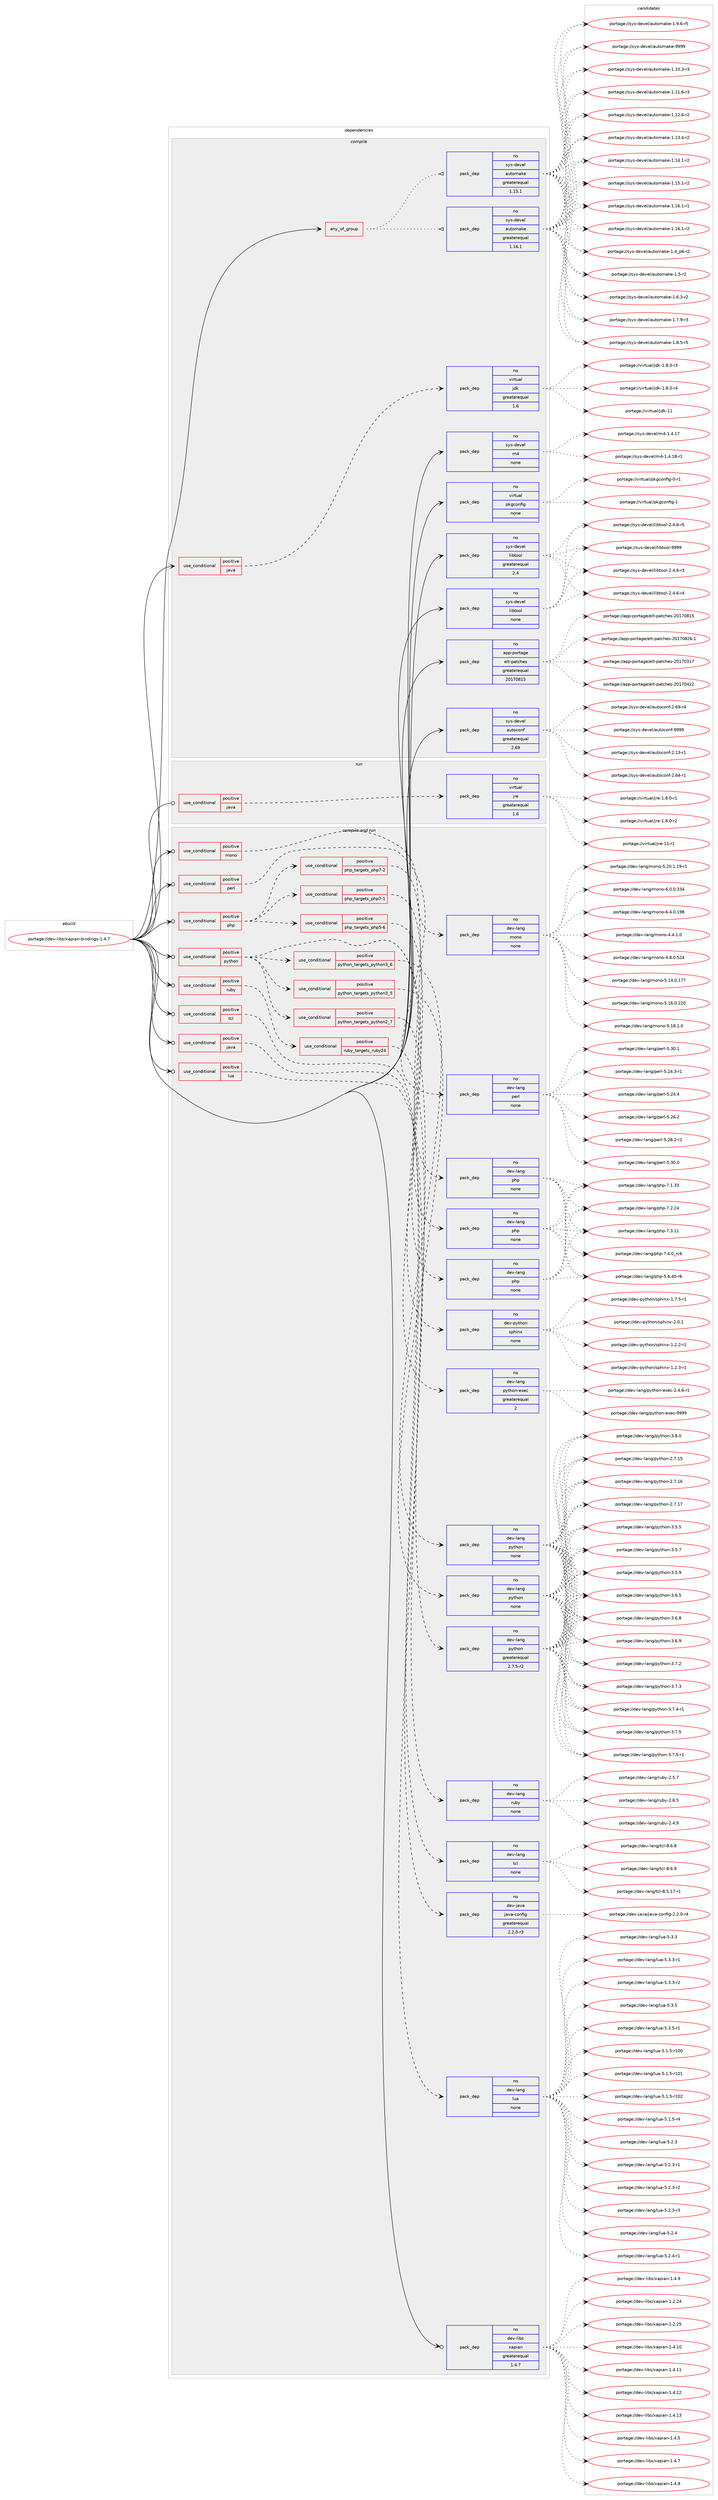 digraph prolog {

# *************
# Graph options
# *************

newrank=true;
concentrate=true;
compound=true;
graph [rankdir=LR,fontname=Helvetica,fontsize=10,ranksep=1.5];#, ranksep=2.5, nodesep=0.2];
edge  [arrowhead=vee];
node  [fontname=Helvetica,fontsize=10];

# **********
# The ebuild
# **********

subgraph cluster_leftcol {
color=gray;
rank=same;
label=<<i>ebuild</i>>;
id [label="portage://dev-libs/xapian-bindings-1.4.7", color=red, width=4, href="../dev-libs/xapian-bindings-1.4.7.svg"];
}

# ****************
# The dependencies
# ****************

subgraph cluster_midcol {
color=gray;
label=<<i>dependencies</i>>;
subgraph cluster_compile {
fillcolor="#eeeeee";
style=filled;
label=<<i>compile</i>>;
subgraph any3074 {
dependency104834 [label=<<TABLE BORDER="0" CELLBORDER="1" CELLSPACING="0" CELLPADDING="4"><TR><TD CELLPADDING="10">any_of_group</TD></TR></TABLE>>, shape=none, color=red];subgraph pack79613 {
dependency104835 [label=<<TABLE BORDER="0" CELLBORDER="1" CELLSPACING="0" CELLPADDING="4" WIDTH="220"><TR><TD ROWSPAN="6" CELLPADDING="30">pack_dep</TD></TR><TR><TD WIDTH="110">no</TD></TR><TR><TD>sys-devel</TD></TR><TR><TD>automake</TD></TR><TR><TD>greaterequal</TD></TR><TR><TD>1.16.1</TD></TR></TABLE>>, shape=none, color=blue];
}
dependency104834:e -> dependency104835:w [weight=20,style="dotted",arrowhead="oinv"];
subgraph pack79614 {
dependency104836 [label=<<TABLE BORDER="0" CELLBORDER="1" CELLSPACING="0" CELLPADDING="4" WIDTH="220"><TR><TD ROWSPAN="6" CELLPADDING="30">pack_dep</TD></TR><TR><TD WIDTH="110">no</TD></TR><TR><TD>sys-devel</TD></TR><TR><TD>automake</TD></TR><TR><TD>greaterequal</TD></TR><TR><TD>1.15.1</TD></TR></TABLE>>, shape=none, color=blue];
}
dependency104834:e -> dependency104836:w [weight=20,style="dotted",arrowhead="oinv"];
}
id:e -> dependency104834:w [weight=20,style="solid",arrowhead="vee"];
subgraph cond22085 {
dependency104837 [label=<<TABLE BORDER="0" CELLBORDER="1" CELLSPACING="0" CELLPADDING="4"><TR><TD ROWSPAN="3" CELLPADDING="10">use_conditional</TD></TR><TR><TD>positive</TD></TR><TR><TD>java</TD></TR></TABLE>>, shape=none, color=red];
subgraph pack79615 {
dependency104838 [label=<<TABLE BORDER="0" CELLBORDER="1" CELLSPACING="0" CELLPADDING="4" WIDTH="220"><TR><TD ROWSPAN="6" CELLPADDING="30">pack_dep</TD></TR><TR><TD WIDTH="110">no</TD></TR><TR><TD>virtual</TD></TR><TR><TD>jdk</TD></TR><TR><TD>greaterequal</TD></TR><TR><TD>1.6</TD></TR></TABLE>>, shape=none, color=blue];
}
dependency104837:e -> dependency104838:w [weight=20,style="dashed",arrowhead="vee"];
}
id:e -> dependency104837:w [weight=20,style="solid",arrowhead="vee"];
subgraph pack79616 {
dependency104839 [label=<<TABLE BORDER="0" CELLBORDER="1" CELLSPACING="0" CELLPADDING="4" WIDTH="220"><TR><TD ROWSPAN="6" CELLPADDING="30">pack_dep</TD></TR><TR><TD WIDTH="110">no</TD></TR><TR><TD>app-portage</TD></TR><TR><TD>elt-patches</TD></TR><TR><TD>greaterequal</TD></TR><TR><TD>20170815</TD></TR></TABLE>>, shape=none, color=blue];
}
id:e -> dependency104839:w [weight=20,style="solid",arrowhead="vee"];
subgraph pack79617 {
dependency104840 [label=<<TABLE BORDER="0" CELLBORDER="1" CELLSPACING="0" CELLPADDING="4" WIDTH="220"><TR><TD ROWSPAN="6" CELLPADDING="30">pack_dep</TD></TR><TR><TD WIDTH="110">no</TD></TR><TR><TD>sys-devel</TD></TR><TR><TD>autoconf</TD></TR><TR><TD>greaterequal</TD></TR><TR><TD>2.69</TD></TR></TABLE>>, shape=none, color=blue];
}
id:e -> dependency104840:w [weight=20,style="solid",arrowhead="vee"];
subgraph pack79618 {
dependency104841 [label=<<TABLE BORDER="0" CELLBORDER="1" CELLSPACING="0" CELLPADDING="4" WIDTH="220"><TR><TD ROWSPAN="6" CELLPADDING="30">pack_dep</TD></TR><TR><TD WIDTH="110">no</TD></TR><TR><TD>sys-devel</TD></TR><TR><TD>libtool</TD></TR><TR><TD>greaterequal</TD></TR><TR><TD>2.4</TD></TR></TABLE>>, shape=none, color=blue];
}
id:e -> dependency104841:w [weight=20,style="solid",arrowhead="vee"];
subgraph pack79619 {
dependency104842 [label=<<TABLE BORDER="0" CELLBORDER="1" CELLSPACING="0" CELLPADDING="4" WIDTH="220"><TR><TD ROWSPAN="6" CELLPADDING="30">pack_dep</TD></TR><TR><TD WIDTH="110">no</TD></TR><TR><TD>sys-devel</TD></TR><TR><TD>libtool</TD></TR><TR><TD>none</TD></TR><TR><TD></TD></TR></TABLE>>, shape=none, color=blue];
}
id:e -> dependency104842:w [weight=20,style="solid",arrowhead="vee"];
subgraph pack79620 {
dependency104843 [label=<<TABLE BORDER="0" CELLBORDER="1" CELLSPACING="0" CELLPADDING="4" WIDTH="220"><TR><TD ROWSPAN="6" CELLPADDING="30">pack_dep</TD></TR><TR><TD WIDTH="110">no</TD></TR><TR><TD>sys-devel</TD></TR><TR><TD>m4</TD></TR><TR><TD>none</TD></TR><TR><TD></TD></TR></TABLE>>, shape=none, color=blue];
}
id:e -> dependency104843:w [weight=20,style="solid",arrowhead="vee"];
subgraph pack79621 {
dependency104844 [label=<<TABLE BORDER="0" CELLBORDER="1" CELLSPACING="0" CELLPADDING="4" WIDTH="220"><TR><TD ROWSPAN="6" CELLPADDING="30">pack_dep</TD></TR><TR><TD WIDTH="110">no</TD></TR><TR><TD>virtual</TD></TR><TR><TD>pkgconfig</TD></TR><TR><TD>none</TD></TR><TR><TD></TD></TR></TABLE>>, shape=none, color=blue];
}
id:e -> dependency104844:w [weight=20,style="solid",arrowhead="vee"];
}
subgraph cluster_compileandrun {
fillcolor="#eeeeee";
style=filled;
label=<<i>compile and run</i>>;
subgraph cond22086 {
dependency104845 [label=<<TABLE BORDER="0" CELLBORDER="1" CELLSPACING="0" CELLPADDING="4"><TR><TD ROWSPAN="3" CELLPADDING="10">use_conditional</TD></TR><TR><TD>positive</TD></TR><TR><TD>java</TD></TR></TABLE>>, shape=none, color=red];
subgraph pack79622 {
dependency104846 [label=<<TABLE BORDER="0" CELLBORDER="1" CELLSPACING="0" CELLPADDING="4" WIDTH="220"><TR><TD ROWSPAN="6" CELLPADDING="30">pack_dep</TD></TR><TR><TD WIDTH="110">no</TD></TR><TR><TD>dev-java</TD></TR><TR><TD>java-config</TD></TR><TR><TD>greaterequal</TD></TR><TR><TD>2.2.0-r3</TD></TR></TABLE>>, shape=none, color=blue];
}
dependency104845:e -> dependency104846:w [weight=20,style="dashed",arrowhead="vee"];
}
id:e -> dependency104845:w [weight=20,style="solid",arrowhead="odotvee"];
subgraph cond22087 {
dependency104847 [label=<<TABLE BORDER="0" CELLBORDER="1" CELLSPACING="0" CELLPADDING="4"><TR><TD ROWSPAN="3" CELLPADDING="10">use_conditional</TD></TR><TR><TD>positive</TD></TR><TR><TD>lua</TD></TR></TABLE>>, shape=none, color=red];
subgraph pack79623 {
dependency104848 [label=<<TABLE BORDER="0" CELLBORDER="1" CELLSPACING="0" CELLPADDING="4" WIDTH="220"><TR><TD ROWSPAN="6" CELLPADDING="30">pack_dep</TD></TR><TR><TD WIDTH="110">no</TD></TR><TR><TD>dev-lang</TD></TR><TR><TD>lua</TD></TR><TR><TD>none</TD></TR><TR><TD></TD></TR></TABLE>>, shape=none, color=blue];
}
dependency104847:e -> dependency104848:w [weight=20,style="dashed",arrowhead="vee"];
}
id:e -> dependency104847:w [weight=20,style="solid",arrowhead="odotvee"];
subgraph cond22088 {
dependency104849 [label=<<TABLE BORDER="0" CELLBORDER="1" CELLSPACING="0" CELLPADDING="4"><TR><TD ROWSPAN="3" CELLPADDING="10">use_conditional</TD></TR><TR><TD>positive</TD></TR><TR><TD>mono</TD></TR></TABLE>>, shape=none, color=red];
subgraph pack79624 {
dependency104850 [label=<<TABLE BORDER="0" CELLBORDER="1" CELLSPACING="0" CELLPADDING="4" WIDTH="220"><TR><TD ROWSPAN="6" CELLPADDING="30">pack_dep</TD></TR><TR><TD WIDTH="110">no</TD></TR><TR><TD>dev-lang</TD></TR><TR><TD>mono</TD></TR><TR><TD>none</TD></TR><TR><TD></TD></TR></TABLE>>, shape=none, color=blue];
}
dependency104849:e -> dependency104850:w [weight=20,style="dashed",arrowhead="vee"];
}
id:e -> dependency104849:w [weight=20,style="solid",arrowhead="odotvee"];
subgraph cond22089 {
dependency104851 [label=<<TABLE BORDER="0" CELLBORDER="1" CELLSPACING="0" CELLPADDING="4"><TR><TD ROWSPAN="3" CELLPADDING="10">use_conditional</TD></TR><TR><TD>positive</TD></TR><TR><TD>perl</TD></TR></TABLE>>, shape=none, color=red];
subgraph pack79625 {
dependency104852 [label=<<TABLE BORDER="0" CELLBORDER="1" CELLSPACING="0" CELLPADDING="4" WIDTH="220"><TR><TD ROWSPAN="6" CELLPADDING="30">pack_dep</TD></TR><TR><TD WIDTH="110">no</TD></TR><TR><TD>dev-lang</TD></TR><TR><TD>perl</TD></TR><TR><TD>none</TD></TR><TR><TD></TD></TR></TABLE>>, shape=none, color=blue];
}
dependency104851:e -> dependency104852:w [weight=20,style="dashed",arrowhead="vee"];
}
id:e -> dependency104851:w [weight=20,style="solid",arrowhead="odotvee"];
subgraph cond22090 {
dependency104853 [label=<<TABLE BORDER="0" CELLBORDER="1" CELLSPACING="0" CELLPADDING="4"><TR><TD ROWSPAN="3" CELLPADDING="10">use_conditional</TD></TR><TR><TD>positive</TD></TR><TR><TD>php</TD></TR></TABLE>>, shape=none, color=red];
subgraph cond22091 {
dependency104854 [label=<<TABLE BORDER="0" CELLBORDER="1" CELLSPACING="0" CELLPADDING="4"><TR><TD ROWSPAN="3" CELLPADDING="10">use_conditional</TD></TR><TR><TD>positive</TD></TR><TR><TD>php_targets_php5-6</TD></TR></TABLE>>, shape=none, color=red];
subgraph pack79626 {
dependency104855 [label=<<TABLE BORDER="0" CELLBORDER="1" CELLSPACING="0" CELLPADDING="4" WIDTH="220"><TR><TD ROWSPAN="6" CELLPADDING="30">pack_dep</TD></TR><TR><TD WIDTH="110">no</TD></TR><TR><TD>dev-lang</TD></TR><TR><TD>php</TD></TR><TR><TD>none</TD></TR><TR><TD></TD></TR></TABLE>>, shape=none, color=blue];
}
dependency104854:e -> dependency104855:w [weight=20,style="dashed",arrowhead="vee"];
}
dependency104853:e -> dependency104854:w [weight=20,style="dashed",arrowhead="vee"];
subgraph cond22092 {
dependency104856 [label=<<TABLE BORDER="0" CELLBORDER="1" CELLSPACING="0" CELLPADDING="4"><TR><TD ROWSPAN="3" CELLPADDING="10">use_conditional</TD></TR><TR><TD>positive</TD></TR><TR><TD>php_targets_php7-1</TD></TR></TABLE>>, shape=none, color=red];
subgraph pack79627 {
dependency104857 [label=<<TABLE BORDER="0" CELLBORDER="1" CELLSPACING="0" CELLPADDING="4" WIDTH="220"><TR><TD ROWSPAN="6" CELLPADDING="30">pack_dep</TD></TR><TR><TD WIDTH="110">no</TD></TR><TR><TD>dev-lang</TD></TR><TR><TD>php</TD></TR><TR><TD>none</TD></TR><TR><TD></TD></TR></TABLE>>, shape=none, color=blue];
}
dependency104856:e -> dependency104857:w [weight=20,style="dashed",arrowhead="vee"];
}
dependency104853:e -> dependency104856:w [weight=20,style="dashed",arrowhead="vee"];
subgraph cond22093 {
dependency104858 [label=<<TABLE BORDER="0" CELLBORDER="1" CELLSPACING="0" CELLPADDING="4"><TR><TD ROWSPAN="3" CELLPADDING="10">use_conditional</TD></TR><TR><TD>positive</TD></TR><TR><TD>php_targets_php7-2</TD></TR></TABLE>>, shape=none, color=red];
subgraph pack79628 {
dependency104859 [label=<<TABLE BORDER="0" CELLBORDER="1" CELLSPACING="0" CELLPADDING="4" WIDTH="220"><TR><TD ROWSPAN="6" CELLPADDING="30">pack_dep</TD></TR><TR><TD WIDTH="110">no</TD></TR><TR><TD>dev-lang</TD></TR><TR><TD>php</TD></TR><TR><TD>none</TD></TR><TR><TD></TD></TR></TABLE>>, shape=none, color=blue];
}
dependency104858:e -> dependency104859:w [weight=20,style="dashed",arrowhead="vee"];
}
dependency104853:e -> dependency104858:w [weight=20,style="dashed",arrowhead="vee"];
}
id:e -> dependency104853:w [weight=20,style="solid",arrowhead="odotvee"];
subgraph cond22094 {
dependency104860 [label=<<TABLE BORDER="0" CELLBORDER="1" CELLSPACING="0" CELLPADDING="4"><TR><TD ROWSPAN="3" CELLPADDING="10">use_conditional</TD></TR><TR><TD>positive</TD></TR><TR><TD>python</TD></TR></TABLE>>, shape=none, color=red];
subgraph pack79629 {
dependency104861 [label=<<TABLE BORDER="0" CELLBORDER="1" CELLSPACING="0" CELLPADDING="4" WIDTH="220"><TR><TD ROWSPAN="6" CELLPADDING="30">pack_dep</TD></TR><TR><TD WIDTH="110">no</TD></TR><TR><TD>dev-python</TD></TR><TR><TD>sphinx</TD></TR><TR><TD>none</TD></TR><TR><TD></TD></TR></TABLE>>, shape=none, color=blue];
}
dependency104860:e -> dependency104861:w [weight=20,style="dashed",arrowhead="vee"];
subgraph cond22095 {
dependency104862 [label=<<TABLE BORDER="0" CELLBORDER="1" CELLSPACING="0" CELLPADDING="4"><TR><TD ROWSPAN="3" CELLPADDING="10">use_conditional</TD></TR><TR><TD>positive</TD></TR><TR><TD>python_targets_python2_7</TD></TR></TABLE>>, shape=none, color=red];
subgraph pack79630 {
dependency104863 [label=<<TABLE BORDER="0" CELLBORDER="1" CELLSPACING="0" CELLPADDING="4" WIDTH="220"><TR><TD ROWSPAN="6" CELLPADDING="30">pack_dep</TD></TR><TR><TD WIDTH="110">no</TD></TR><TR><TD>dev-lang</TD></TR><TR><TD>python</TD></TR><TR><TD>greaterequal</TD></TR><TR><TD>2.7.5-r2</TD></TR></TABLE>>, shape=none, color=blue];
}
dependency104862:e -> dependency104863:w [weight=20,style="dashed",arrowhead="vee"];
}
dependency104860:e -> dependency104862:w [weight=20,style="dashed",arrowhead="vee"];
subgraph cond22096 {
dependency104864 [label=<<TABLE BORDER="0" CELLBORDER="1" CELLSPACING="0" CELLPADDING="4"><TR><TD ROWSPAN="3" CELLPADDING="10">use_conditional</TD></TR><TR><TD>positive</TD></TR><TR><TD>python_targets_python3_5</TD></TR></TABLE>>, shape=none, color=red];
subgraph pack79631 {
dependency104865 [label=<<TABLE BORDER="0" CELLBORDER="1" CELLSPACING="0" CELLPADDING="4" WIDTH="220"><TR><TD ROWSPAN="6" CELLPADDING="30">pack_dep</TD></TR><TR><TD WIDTH="110">no</TD></TR><TR><TD>dev-lang</TD></TR><TR><TD>python</TD></TR><TR><TD>none</TD></TR><TR><TD></TD></TR></TABLE>>, shape=none, color=blue];
}
dependency104864:e -> dependency104865:w [weight=20,style="dashed",arrowhead="vee"];
}
dependency104860:e -> dependency104864:w [weight=20,style="dashed",arrowhead="vee"];
subgraph cond22097 {
dependency104866 [label=<<TABLE BORDER="0" CELLBORDER="1" CELLSPACING="0" CELLPADDING="4"><TR><TD ROWSPAN="3" CELLPADDING="10">use_conditional</TD></TR><TR><TD>positive</TD></TR><TR><TD>python_targets_python3_6</TD></TR></TABLE>>, shape=none, color=red];
subgraph pack79632 {
dependency104867 [label=<<TABLE BORDER="0" CELLBORDER="1" CELLSPACING="0" CELLPADDING="4" WIDTH="220"><TR><TD ROWSPAN="6" CELLPADDING="30">pack_dep</TD></TR><TR><TD WIDTH="110">no</TD></TR><TR><TD>dev-lang</TD></TR><TR><TD>python</TD></TR><TR><TD>none</TD></TR><TR><TD></TD></TR></TABLE>>, shape=none, color=blue];
}
dependency104866:e -> dependency104867:w [weight=20,style="dashed",arrowhead="vee"];
}
dependency104860:e -> dependency104866:w [weight=20,style="dashed",arrowhead="vee"];
subgraph pack79633 {
dependency104868 [label=<<TABLE BORDER="0" CELLBORDER="1" CELLSPACING="0" CELLPADDING="4" WIDTH="220"><TR><TD ROWSPAN="6" CELLPADDING="30">pack_dep</TD></TR><TR><TD WIDTH="110">no</TD></TR><TR><TD>dev-lang</TD></TR><TR><TD>python-exec</TD></TR><TR><TD>greaterequal</TD></TR><TR><TD>2</TD></TR></TABLE>>, shape=none, color=blue];
}
dependency104860:e -> dependency104868:w [weight=20,style="dashed",arrowhead="vee"];
}
id:e -> dependency104860:w [weight=20,style="solid",arrowhead="odotvee"];
subgraph cond22098 {
dependency104869 [label=<<TABLE BORDER="0" CELLBORDER="1" CELLSPACING="0" CELLPADDING="4"><TR><TD ROWSPAN="3" CELLPADDING="10">use_conditional</TD></TR><TR><TD>positive</TD></TR><TR><TD>ruby</TD></TR></TABLE>>, shape=none, color=red];
subgraph cond22099 {
dependency104870 [label=<<TABLE BORDER="0" CELLBORDER="1" CELLSPACING="0" CELLPADDING="4"><TR><TD ROWSPAN="3" CELLPADDING="10">use_conditional</TD></TR><TR><TD>positive</TD></TR><TR><TD>ruby_targets_ruby24</TD></TR></TABLE>>, shape=none, color=red];
subgraph pack79634 {
dependency104871 [label=<<TABLE BORDER="0" CELLBORDER="1" CELLSPACING="0" CELLPADDING="4" WIDTH="220"><TR><TD ROWSPAN="6" CELLPADDING="30">pack_dep</TD></TR><TR><TD WIDTH="110">no</TD></TR><TR><TD>dev-lang</TD></TR><TR><TD>ruby</TD></TR><TR><TD>none</TD></TR><TR><TD></TD></TR></TABLE>>, shape=none, color=blue];
}
dependency104870:e -> dependency104871:w [weight=20,style="dashed",arrowhead="vee"];
}
dependency104869:e -> dependency104870:w [weight=20,style="dashed",arrowhead="vee"];
}
id:e -> dependency104869:w [weight=20,style="solid",arrowhead="odotvee"];
subgraph cond22100 {
dependency104872 [label=<<TABLE BORDER="0" CELLBORDER="1" CELLSPACING="0" CELLPADDING="4"><TR><TD ROWSPAN="3" CELLPADDING="10">use_conditional</TD></TR><TR><TD>positive</TD></TR><TR><TD>tcl</TD></TR></TABLE>>, shape=none, color=red];
subgraph pack79635 {
dependency104873 [label=<<TABLE BORDER="0" CELLBORDER="1" CELLSPACING="0" CELLPADDING="4" WIDTH="220"><TR><TD ROWSPAN="6" CELLPADDING="30">pack_dep</TD></TR><TR><TD WIDTH="110">no</TD></TR><TR><TD>dev-lang</TD></TR><TR><TD>tcl</TD></TR><TR><TD>none</TD></TR><TR><TD></TD></TR></TABLE>>, shape=none, color=blue];
}
dependency104872:e -> dependency104873:w [weight=20,style="dashed",arrowhead="vee"];
}
id:e -> dependency104872:w [weight=20,style="solid",arrowhead="odotvee"];
subgraph pack79636 {
dependency104874 [label=<<TABLE BORDER="0" CELLBORDER="1" CELLSPACING="0" CELLPADDING="4" WIDTH="220"><TR><TD ROWSPAN="6" CELLPADDING="30">pack_dep</TD></TR><TR><TD WIDTH="110">no</TD></TR><TR><TD>dev-libs</TD></TR><TR><TD>xapian</TD></TR><TR><TD>greaterequal</TD></TR><TR><TD>1.4.7</TD></TR></TABLE>>, shape=none, color=blue];
}
id:e -> dependency104874:w [weight=20,style="solid",arrowhead="odotvee"];
}
subgraph cluster_run {
fillcolor="#eeeeee";
style=filled;
label=<<i>run</i>>;
subgraph cond22101 {
dependency104875 [label=<<TABLE BORDER="0" CELLBORDER="1" CELLSPACING="0" CELLPADDING="4"><TR><TD ROWSPAN="3" CELLPADDING="10">use_conditional</TD></TR><TR><TD>positive</TD></TR><TR><TD>java</TD></TR></TABLE>>, shape=none, color=red];
subgraph pack79637 {
dependency104876 [label=<<TABLE BORDER="0" CELLBORDER="1" CELLSPACING="0" CELLPADDING="4" WIDTH="220"><TR><TD ROWSPAN="6" CELLPADDING="30">pack_dep</TD></TR><TR><TD WIDTH="110">no</TD></TR><TR><TD>virtual</TD></TR><TR><TD>jre</TD></TR><TR><TD>greaterequal</TD></TR><TR><TD>1.6</TD></TR></TABLE>>, shape=none, color=blue];
}
dependency104875:e -> dependency104876:w [weight=20,style="dashed",arrowhead="vee"];
}
id:e -> dependency104875:w [weight=20,style="solid",arrowhead="odot"];
}
}

# **************
# The candidates
# **************

subgraph cluster_choices {
rank=same;
color=gray;
label=<<i>candidates</i>>;

subgraph choice79613 {
color=black;
nodesep=1;
choiceportage11512111545100101118101108479711711611110997107101454946494846514511451 [label="portage://sys-devel/automake-1.10.3-r3", color=red, width=4,href="../sys-devel/automake-1.10.3-r3.svg"];
choiceportage11512111545100101118101108479711711611110997107101454946494946544511451 [label="portage://sys-devel/automake-1.11.6-r3", color=red, width=4,href="../sys-devel/automake-1.11.6-r3.svg"];
choiceportage11512111545100101118101108479711711611110997107101454946495046544511450 [label="portage://sys-devel/automake-1.12.6-r2", color=red, width=4,href="../sys-devel/automake-1.12.6-r2.svg"];
choiceportage11512111545100101118101108479711711611110997107101454946495146524511450 [label="portage://sys-devel/automake-1.13.4-r2", color=red, width=4,href="../sys-devel/automake-1.13.4-r2.svg"];
choiceportage11512111545100101118101108479711711611110997107101454946495246494511450 [label="portage://sys-devel/automake-1.14.1-r2", color=red, width=4,href="../sys-devel/automake-1.14.1-r2.svg"];
choiceportage11512111545100101118101108479711711611110997107101454946495346494511450 [label="portage://sys-devel/automake-1.15.1-r2", color=red, width=4,href="../sys-devel/automake-1.15.1-r2.svg"];
choiceportage11512111545100101118101108479711711611110997107101454946495446494511449 [label="portage://sys-devel/automake-1.16.1-r1", color=red, width=4,href="../sys-devel/automake-1.16.1-r1.svg"];
choiceportage11512111545100101118101108479711711611110997107101454946495446494511450 [label="portage://sys-devel/automake-1.16.1-r2", color=red, width=4,href="../sys-devel/automake-1.16.1-r2.svg"];
choiceportage115121115451001011181011084797117116111109971071014549465295112544511450 [label="portage://sys-devel/automake-1.4_p6-r2", color=red, width=4,href="../sys-devel/automake-1.4_p6-r2.svg"];
choiceportage11512111545100101118101108479711711611110997107101454946534511450 [label="portage://sys-devel/automake-1.5-r2", color=red, width=4,href="../sys-devel/automake-1.5-r2.svg"];
choiceportage115121115451001011181011084797117116111109971071014549465446514511450 [label="portage://sys-devel/automake-1.6.3-r2", color=red, width=4,href="../sys-devel/automake-1.6.3-r2.svg"];
choiceportage115121115451001011181011084797117116111109971071014549465546574511451 [label="portage://sys-devel/automake-1.7.9-r3", color=red, width=4,href="../sys-devel/automake-1.7.9-r3.svg"];
choiceportage115121115451001011181011084797117116111109971071014549465646534511453 [label="portage://sys-devel/automake-1.8.5-r5", color=red, width=4,href="../sys-devel/automake-1.8.5-r5.svg"];
choiceportage115121115451001011181011084797117116111109971071014549465746544511453 [label="portage://sys-devel/automake-1.9.6-r5", color=red, width=4,href="../sys-devel/automake-1.9.6-r5.svg"];
choiceportage115121115451001011181011084797117116111109971071014557575757 [label="portage://sys-devel/automake-9999", color=red, width=4,href="../sys-devel/automake-9999.svg"];
dependency104835:e -> choiceportage11512111545100101118101108479711711611110997107101454946494846514511451:w [style=dotted,weight="100"];
dependency104835:e -> choiceportage11512111545100101118101108479711711611110997107101454946494946544511451:w [style=dotted,weight="100"];
dependency104835:e -> choiceportage11512111545100101118101108479711711611110997107101454946495046544511450:w [style=dotted,weight="100"];
dependency104835:e -> choiceportage11512111545100101118101108479711711611110997107101454946495146524511450:w [style=dotted,weight="100"];
dependency104835:e -> choiceportage11512111545100101118101108479711711611110997107101454946495246494511450:w [style=dotted,weight="100"];
dependency104835:e -> choiceportage11512111545100101118101108479711711611110997107101454946495346494511450:w [style=dotted,weight="100"];
dependency104835:e -> choiceportage11512111545100101118101108479711711611110997107101454946495446494511449:w [style=dotted,weight="100"];
dependency104835:e -> choiceportage11512111545100101118101108479711711611110997107101454946495446494511450:w [style=dotted,weight="100"];
dependency104835:e -> choiceportage115121115451001011181011084797117116111109971071014549465295112544511450:w [style=dotted,weight="100"];
dependency104835:e -> choiceportage11512111545100101118101108479711711611110997107101454946534511450:w [style=dotted,weight="100"];
dependency104835:e -> choiceportage115121115451001011181011084797117116111109971071014549465446514511450:w [style=dotted,weight="100"];
dependency104835:e -> choiceportage115121115451001011181011084797117116111109971071014549465546574511451:w [style=dotted,weight="100"];
dependency104835:e -> choiceportage115121115451001011181011084797117116111109971071014549465646534511453:w [style=dotted,weight="100"];
dependency104835:e -> choiceportage115121115451001011181011084797117116111109971071014549465746544511453:w [style=dotted,weight="100"];
dependency104835:e -> choiceportage115121115451001011181011084797117116111109971071014557575757:w [style=dotted,weight="100"];
}
subgraph choice79614 {
color=black;
nodesep=1;
choiceportage11512111545100101118101108479711711611110997107101454946494846514511451 [label="portage://sys-devel/automake-1.10.3-r3", color=red, width=4,href="../sys-devel/automake-1.10.3-r3.svg"];
choiceportage11512111545100101118101108479711711611110997107101454946494946544511451 [label="portage://sys-devel/automake-1.11.6-r3", color=red, width=4,href="../sys-devel/automake-1.11.6-r3.svg"];
choiceportage11512111545100101118101108479711711611110997107101454946495046544511450 [label="portage://sys-devel/automake-1.12.6-r2", color=red, width=4,href="../sys-devel/automake-1.12.6-r2.svg"];
choiceportage11512111545100101118101108479711711611110997107101454946495146524511450 [label="portage://sys-devel/automake-1.13.4-r2", color=red, width=4,href="../sys-devel/automake-1.13.4-r2.svg"];
choiceportage11512111545100101118101108479711711611110997107101454946495246494511450 [label="portage://sys-devel/automake-1.14.1-r2", color=red, width=4,href="../sys-devel/automake-1.14.1-r2.svg"];
choiceportage11512111545100101118101108479711711611110997107101454946495346494511450 [label="portage://sys-devel/automake-1.15.1-r2", color=red, width=4,href="../sys-devel/automake-1.15.1-r2.svg"];
choiceportage11512111545100101118101108479711711611110997107101454946495446494511449 [label="portage://sys-devel/automake-1.16.1-r1", color=red, width=4,href="../sys-devel/automake-1.16.1-r1.svg"];
choiceportage11512111545100101118101108479711711611110997107101454946495446494511450 [label="portage://sys-devel/automake-1.16.1-r2", color=red, width=4,href="../sys-devel/automake-1.16.1-r2.svg"];
choiceportage115121115451001011181011084797117116111109971071014549465295112544511450 [label="portage://sys-devel/automake-1.4_p6-r2", color=red, width=4,href="../sys-devel/automake-1.4_p6-r2.svg"];
choiceportage11512111545100101118101108479711711611110997107101454946534511450 [label="portage://sys-devel/automake-1.5-r2", color=red, width=4,href="../sys-devel/automake-1.5-r2.svg"];
choiceportage115121115451001011181011084797117116111109971071014549465446514511450 [label="portage://sys-devel/automake-1.6.3-r2", color=red, width=4,href="../sys-devel/automake-1.6.3-r2.svg"];
choiceportage115121115451001011181011084797117116111109971071014549465546574511451 [label="portage://sys-devel/automake-1.7.9-r3", color=red, width=4,href="../sys-devel/automake-1.7.9-r3.svg"];
choiceportage115121115451001011181011084797117116111109971071014549465646534511453 [label="portage://sys-devel/automake-1.8.5-r5", color=red, width=4,href="../sys-devel/automake-1.8.5-r5.svg"];
choiceportage115121115451001011181011084797117116111109971071014549465746544511453 [label="portage://sys-devel/automake-1.9.6-r5", color=red, width=4,href="../sys-devel/automake-1.9.6-r5.svg"];
choiceportage115121115451001011181011084797117116111109971071014557575757 [label="portage://sys-devel/automake-9999", color=red, width=4,href="../sys-devel/automake-9999.svg"];
dependency104836:e -> choiceportage11512111545100101118101108479711711611110997107101454946494846514511451:w [style=dotted,weight="100"];
dependency104836:e -> choiceportage11512111545100101118101108479711711611110997107101454946494946544511451:w [style=dotted,weight="100"];
dependency104836:e -> choiceportage11512111545100101118101108479711711611110997107101454946495046544511450:w [style=dotted,weight="100"];
dependency104836:e -> choiceportage11512111545100101118101108479711711611110997107101454946495146524511450:w [style=dotted,weight="100"];
dependency104836:e -> choiceportage11512111545100101118101108479711711611110997107101454946495246494511450:w [style=dotted,weight="100"];
dependency104836:e -> choiceportage11512111545100101118101108479711711611110997107101454946495346494511450:w [style=dotted,weight="100"];
dependency104836:e -> choiceportage11512111545100101118101108479711711611110997107101454946495446494511449:w [style=dotted,weight="100"];
dependency104836:e -> choiceportage11512111545100101118101108479711711611110997107101454946495446494511450:w [style=dotted,weight="100"];
dependency104836:e -> choiceportage115121115451001011181011084797117116111109971071014549465295112544511450:w [style=dotted,weight="100"];
dependency104836:e -> choiceportage11512111545100101118101108479711711611110997107101454946534511450:w [style=dotted,weight="100"];
dependency104836:e -> choiceportage115121115451001011181011084797117116111109971071014549465446514511450:w [style=dotted,weight="100"];
dependency104836:e -> choiceportage115121115451001011181011084797117116111109971071014549465546574511451:w [style=dotted,weight="100"];
dependency104836:e -> choiceportage115121115451001011181011084797117116111109971071014549465646534511453:w [style=dotted,weight="100"];
dependency104836:e -> choiceportage115121115451001011181011084797117116111109971071014549465746544511453:w [style=dotted,weight="100"];
dependency104836:e -> choiceportage115121115451001011181011084797117116111109971071014557575757:w [style=dotted,weight="100"];
}
subgraph choice79615 {
color=black;
nodesep=1;
choiceportage11810511411611797108471061001074549465646484511451 [label="portage://virtual/jdk-1.8.0-r3", color=red, width=4,href="../virtual/jdk-1.8.0-r3.svg"];
choiceportage11810511411611797108471061001074549465646484511452 [label="portage://virtual/jdk-1.8.0-r4", color=red, width=4,href="../virtual/jdk-1.8.0-r4.svg"];
choiceportage1181051141161179710847106100107454949 [label="portage://virtual/jdk-11", color=red, width=4,href="../virtual/jdk-11.svg"];
dependency104838:e -> choiceportage11810511411611797108471061001074549465646484511451:w [style=dotted,weight="100"];
dependency104838:e -> choiceportage11810511411611797108471061001074549465646484511452:w [style=dotted,weight="100"];
dependency104838:e -> choiceportage1181051141161179710847106100107454949:w [style=dotted,weight="100"];
}
subgraph choice79616 {
color=black;
nodesep=1;
choiceportage97112112451121111141169710310147101108116451129711699104101115455048495548514955 [label="portage://app-portage/elt-patches-20170317", color=red, width=4,href="../app-portage/elt-patches-20170317.svg"];
choiceportage97112112451121111141169710310147101108116451129711699104101115455048495548525050 [label="portage://app-portage/elt-patches-20170422", color=red, width=4,href="../app-portage/elt-patches-20170422.svg"];
choiceportage97112112451121111141169710310147101108116451129711699104101115455048495548564953 [label="portage://app-portage/elt-patches-20170815", color=red, width=4,href="../app-portage/elt-patches-20170815.svg"];
choiceportage971121124511211111411697103101471011081164511297116991041011154550484955485650544649 [label="portage://app-portage/elt-patches-20170826.1", color=red, width=4,href="../app-portage/elt-patches-20170826.1.svg"];
dependency104839:e -> choiceportage97112112451121111141169710310147101108116451129711699104101115455048495548514955:w [style=dotted,weight="100"];
dependency104839:e -> choiceportage97112112451121111141169710310147101108116451129711699104101115455048495548525050:w [style=dotted,weight="100"];
dependency104839:e -> choiceportage97112112451121111141169710310147101108116451129711699104101115455048495548564953:w [style=dotted,weight="100"];
dependency104839:e -> choiceportage971121124511211111411697103101471011081164511297116991041011154550484955485650544649:w [style=dotted,weight="100"];
}
subgraph choice79617 {
color=black;
nodesep=1;
choiceportage1151211154510010111810110847971171161119911111010245504649514511449 [label="portage://sys-devel/autoconf-2.13-r1", color=red, width=4,href="../sys-devel/autoconf-2.13-r1.svg"];
choiceportage1151211154510010111810110847971171161119911111010245504654524511449 [label="portage://sys-devel/autoconf-2.64-r1", color=red, width=4,href="../sys-devel/autoconf-2.64-r1.svg"];
choiceportage1151211154510010111810110847971171161119911111010245504654574511452 [label="portage://sys-devel/autoconf-2.69-r4", color=red, width=4,href="../sys-devel/autoconf-2.69-r4.svg"];
choiceportage115121115451001011181011084797117116111991111101024557575757 [label="portage://sys-devel/autoconf-9999", color=red, width=4,href="../sys-devel/autoconf-9999.svg"];
dependency104840:e -> choiceportage1151211154510010111810110847971171161119911111010245504649514511449:w [style=dotted,weight="100"];
dependency104840:e -> choiceportage1151211154510010111810110847971171161119911111010245504654524511449:w [style=dotted,weight="100"];
dependency104840:e -> choiceportage1151211154510010111810110847971171161119911111010245504654574511452:w [style=dotted,weight="100"];
dependency104840:e -> choiceportage115121115451001011181011084797117116111991111101024557575757:w [style=dotted,weight="100"];
}
subgraph choice79618 {
color=black;
nodesep=1;
choiceportage1151211154510010111810110847108105981161111111084550465246544511451 [label="portage://sys-devel/libtool-2.4.6-r3", color=red, width=4,href="../sys-devel/libtool-2.4.6-r3.svg"];
choiceportage1151211154510010111810110847108105981161111111084550465246544511452 [label="portage://sys-devel/libtool-2.4.6-r4", color=red, width=4,href="../sys-devel/libtool-2.4.6-r4.svg"];
choiceportage1151211154510010111810110847108105981161111111084550465246544511453 [label="portage://sys-devel/libtool-2.4.6-r5", color=red, width=4,href="../sys-devel/libtool-2.4.6-r5.svg"];
choiceportage1151211154510010111810110847108105981161111111084557575757 [label="portage://sys-devel/libtool-9999", color=red, width=4,href="../sys-devel/libtool-9999.svg"];
dependency104841:e -> choiceportage1151211154510010111810110847108105981161111111084550465246544511451:w [style=dotted,weight="100"];
dependency104841:e -> choiceportage1151211154510010111810110847108105981161111111084550465246544511452:w [style=dotted,weight="100"];
dependency104841:e -> choiceportage1151211154510010111810110847108105981161111111084550465246544511453:w [style=dotted,weight="100"];
dependency104841:e -> choiceportage1151211154510010111810110847108105981161111111084557575757:w [style=dotted,weight="100"];
}
subgraph choice79619 {
color=black;
nodesep=1;
choiceportage1151211154510010111810110847108105981161111111084550465246544511451 [label="portage://sys-devel/libtool-2.4.6-r3", color=red, width=4,href="../sys-devel/libtool-2.4.6-r3.svg"];
choiceportage1151211154510010111810110847108105981161111111084550465246544511452 [label="portage://sys-devel/libtool-2.4.6-r4", color=red, width=4,href="../sys-devel/libtool-2.4.6-r4.svg"];
choiceportage1151211154510010111810110847108105981161111111084550465246544511453 [label="portage://sys-devel/libtool-2.4.6-r5", color=red, width=4,href="../sys-devel/libtool-2.4.6-r5.svg"];
choiceportage1151211154510010111810110847108105981161111111084557575757 [label="portage://sys-devel/libtool-9999", color=red, width=4,href="../sys-devel/libtool-9999.svg"];
dependency104842:e -> choiceportage1151211154510010111810110847108105981161111111084550465246544511451:w [style=dotted,weight="100"];
dependency104842:e -> choiceportage1151211154510010111810110847108105981161111111084550465246544511452:w [style=dotted,weight="100"];
dependency104842:e -> choiceportage1151211154510010111810110847108105981161111111084550465246544511453:w [style=dotted,weight="100"];
dependency104842:e -> choiceportage1151211154510010111810110847108105981161111111084557575757:w [style=dotted,weight="100"];
}
subgraph choice79620 {
color=black;
nodesep=1;
choiceportage11512111545100101118101108471095245494652464955 [label="portage://sys-devel/m4-1.4.17", color=red, width=4,href="../sys-devel/m4-1.4.17.svg"];
choiceportage115121115451001011181011084710952454946524649564511449 [label="portage://sys-devel/m4-1.4.18-r1", color=red, width=4,href="../sys-devel/m4-1.4.18-r1.svg"];
dependency104843:e -> choiceportage11512111545100101118101108471095245494652464955:w [style=dotted,weight="100"];
dependency104843:e -> choiceportage115121115451001011181011084710952454946524649564511449:w [style=dotted,weight="100"];
}
subgraph choice79621 {
color=black;
nodesep=1;
choiceportage11810511411611797108471121071039911111010210510345484511449 [label="portage://virtual/pkgconfig-0-r1", color=red, width=4,href="../virtual/pkgconfig-0-r1.svg"];
choiceportage1181051141161179710847112107103991111101021051034549 [label="portage://virtual/pkgconfig-1", color=red, width=4,href="../virtual/pkgconfig-1.svg"];
dependency104844:e -> choiceportage11810511411611797108471121071039911111010210510345484511449:w [style=dotted,weight="100"];
dependency104844:e -> choiceportage1181051141161179710847112107103991111101021051034549:w [style=dotted,weight="100"];
}
subgraph choice79622 {
color=black;
nodesep=1;
choiceportage10010111845106971189747106971189745991111101021051034550465046484511452 [label="portage://dev-java/java-config-2.2.0-r4", color=red, width=4,href="../dev-java/java-config-2.2.0-r4.svg"];
dependency104846:e -> choiceportage10010111845106971189747106971189745991111101021051034550465046484511452:w [style=dotted,weight="100"];
}
subgraph choice79623 {
color=black;
nodesep=1;
choiceportage1001011184510897110103471081179745534649465345114494848 [label="portage://dev-lang/lua-5.1.5-r100", color=red, width=4,href="../dev-lang/lua-5.1.5-r100.svg"];
choiceportage1001011184510897110103471081179745534649465345114494849 [label="portage://dev-lang/lua-5.1.5-r101", color=red, width=4,href="../dev-lang/lua-5.1.5-r101.svg"];
choiceportage1001011184510897110103471081179745534649465345114494850 [label="portage://dev-lang/lua-5.1.5-r102", color=red, width=4,href="../dev-lang/lua-5.1.5-r102.svg"];
choiceportage100101118451089711010347108117974553464946534511452 [label="portage://dev-lang/lua-5.1.5-r4", color=red, width=4,href="../dev-lang/lua-5.1.5-r4.svg"];
choiceportage10010111845108971101034710811797455346504651 [label="portage://dev-lang/lua-5.2.3", color=red, width=4,href="../dev-lang/lua-5.2.3.svg"];
choiceportage100101118451089711010347108117974553465046514511449 [label="portage://dev-lang/lua-5.2.3-r1", color=red, width=4,href="../dev-lang/lua-5.2.3-r1.svg"];
choiceportage100101118451089711010347108117974553465046514511450 [label="portage://dev-lang/lua-5.2.3-r2", color=red, width=4,href="../dev-lang/lua-5.2.3-r2.svg"];
choiceportage100101118451089711010347108117974553465046514511451 [label="portage://dev-lang/lua-5.2.3-r3", color=red, width=4,href="../dev-lang/lua-5.2.3-r3.svg"];
choiceportage10010111845108971101034710811797455346504652 [label="portage://dev-lang/lua-5.2.4", color=red, width=4,href="../dev-lang/lua-5.2.4.svg"];
choiceportage100101118451089711010347108117974553465046524511449 [label="portage://dev-lang/lua-5.2.4-r1", color=red, width=4,href="../dev-lang/lua-5.2.4-r1.svg"];
choiceportage10010111845108971101034710811797455346514651 [label="portage://dev-lang/lua-5.3.3", color=red, width=4,href="../dev-lang/lua-5.3.3.svg"];
choiceportage100101118451089711010347108117974553465146514511449 [label="portage://dev-lang/lua-5.3.3-r1", color=red, width=4,href="../dev-lang/lua-5.3.3-r1.svg"];
choiceportage100101118451089711010347108117974553465146514511450 [label="portage://dev-lang/lua-5.3.3-r2", color=red, width=4,href="../dev-lang/lua-5.3.3-r2.svg"];
choiceportage10010111845108971101034710811797455346514653 [label="portage://dev-lang/lua-5.3.5", color=red, width=4,href="../dev-lang/lua-5.3.5.svg"];
choiceportage100101118451089711010347108117974553465146534511449 [label="portage://dev-lang/lua-5.3.5-r1", color=red, width=4,href="../dev-lang/lua-5.3.5-r1.svg"];
dependency104848:e -> choiceportage1001011184510897110103471081179745534649465345114494848:w [style=dotted,weight="100"];
dependency104848:e -> choiceportage1001011184510897110103471081179745534649465345114494849:w [style=dotted,weight="100"];
dependency104848:e -> choiceportage1001011184510897110103471081179745534649465345114494850:w [style=dotted,weight="100"];
dependency104848:e -> choiceportage100101118451089711010347108117974553464946534511452:w [style=dotted,weight="100"];
dependency104848:e -> choiceportage10010111845108971101034710811797455346504651:w [style=dotted,weight="100"];
dependency104848:e -> choiceportage100101118451089711010347108117974553465046514511449:w [style=dotted,weight="100"];
dependency104848:e -> choiceportage100101118451089711010347108117974553465046514511450:w [style=dotted,weight="100"];
dependency104848:e -> choiceportage100101118451089711010347108117974553465046514511451:w [style=dotted,weight="100"];
dependency104848:e -> choiceportage10010111845108971101034710811797455346504652:w [style=dotted,weight="100"];
dependency104848:e -> choiceportage100101118451089711010347108117974553465046524511449:w [style=dotted,weight="100"];
dependency104848:e -> choiceportage10010111845108971101034710811797455346514651:w [style=dotted,weight="100"];
dependency104848:e -> choiceportage100101118451089711010347108117974553465146514511449:w [style=dotted,weight="100"];
dependency104848:e -> choiceportage100101118451089711010347108117974553465146514511450:w [style=dotted,weight="100"];
dependency104848:e -> choiceportage10010111845108971101034710811797455346514653:w [style=dotted,weight="100"];
dependency104848:e -> choiceportage100101118451089711010347108117974553465146534511449:w [style=dotted,weight="100"];
}
subgraph choice79624 {
color=black;
nodesep=1;
choiceportage1001011184510897110103471091111101114552465246494648 [label="portage://dev-lang/mono-4.4.1.0", color=red, width=4,href="../dev-lang/mono-4.4.1.0.svg"];
choiceportage10010111845108971101034710911111011145524656464846535052 [label="portage://dev-lang/mono-4.8.0.524", color=red, width=4,href="../dev-lang/mono-4.8.0.524.svg"];
choiceportage1001011184510897110103471091111101114553464952464846495555 [label="portage://dev-lang/mono-5.14.0.177", color=red, width=4,href="../dev-lang/mono-5.14.0.177.svg"];
choiceportage1001011184510897110103471091111101114553464954464846505048 [label="portage://dev-lang/mono-5.16.0.220", color=red, width=4,href="../dev-lang/mono-5.16.0.220.svg"];
choiceportage100101118451089711010347109111110111455346495646494648 [label="portage://dev-lang/mono-5.18.1.0", color=red, width=4,href="../dev-lang/mono-5.18.1.0.svg"];
choiceportage100101118451089711010347109111110111455346504846494649574511449 [label="portage://dev-lang/mono-5.20.1.19-r1", color=red, width=4,href="../dev-lang/mono-5.20.1.19-r1.svg"];
choiceportage10010111845108971101034710911111011145544648464846515152 [label="portage://dev-lang/mono-6.0.0.334", color=red, width=4,href="../dev-lang/mono-6.0.0.334.svg"];
choiceportage10010111845108971101034710911111011145544652464846495756 [label="portage://dev-lang/mono-6.4.0.198", color=red, width=4,href="../dev-lang/mono-6.4.0.198.svg"];
dependency104850:e -> choiceportage1001011184510897110103471091111101114552465246494648:w [style=dotted,weight="100"];
dependency104850:e -> choiceportage10010111845108971101034710911111011145524656464846535052:w [style=dotted,weight="100"];
dependency104850:e -> choiceportage1001011184510897110103471091111101114553464952464846495555:w [style=dotted,weight="100"];
dependency104850:e -> choiceportage1001011184510897110103471091111101114553464954464846505048:w [style=dotted,weight="100"];
dependency104850:e -> choiceportage100101118451089711010347109111110111455346495646494648:w [style=dotted,weight="100"];
dependency104850:e -> choiceportage100101118451089711010347109111110111455346504846494649574511449:w [style=dotted,weight="100"];
dependency104850:e -> choiceportage10010111845108971101034710911111011145544648464846515152:w [style=dotted,weight="100"];
dependency104850:e -> choiceportage10010111845108971101034710911111011145544652464846495756:w [style=dotted,weight="100"];
}
subgraph choice79625 {
color=black;
nodesep=1;
choiceportage100101118451089711010347112101114108455346505246514511449 [label="portage://dev-lang/perl-5.24.3-r1", color=red, width=4,href="../dev-lang/perl-5.24.3-r1.svg"];
choiceportage10010111845108971101034711210111410845534650524652 [label="portage://dev-lang/perl-5.24.4", color=red, width=4,href="../dev-lang/perl-5.24.4.svg"];
choiceportage10010111845108971101034711210111410845534650544650 [label="portage://dev-lang/perl-5.26.2", color=red, width=4,href="../dev-lang/perl-5.26.2.svg"];
choiceportage100101118451089711010347112101114108455346505646504511449 [label="portage://dev-lang/perl-5.28.2-r1", color=red, width=4,href="../dev-lang/perl-5.28.2-r1.svg"];
choiceportage10010111845108971101034711210111410845534651484648 [label="portage://dev-lang/perl-5.30.0", color=red, width=4,href="../dev-lang/perl-5.30.0.svg"];
choiceportage10010111845108971101034711210111410845534651484649 [label="portage://dev-lang/perl-5.30.1", color=red, width=4,href="../dev-lang/perl-5.30.1.svg"];
dependency104852:e -> choiceportage100101118451089711010347112101114108455346505246514511449:w [style=dotted,weight="100"];
dependency104852:e -> choiceportage10010111845108971101034711210111410845534650524652:w [style=dotted,weight="100"];
dependency104852:e -> choiceportage10010111845108971101034711210111410845534650544650:w [style=dotted,weight="100"];
dependency104852:e -> choiceportage100101118451089711010347112101114108455346505646504511449:w [style=dotted,weight="100"];
dependency104852:e -> choiceportage10010111845108971101034711210111410845534651484648:w [style=dotted,weight="100"];
dependency104852:e -> choiceportage10010111845108971101034711210111410845534651484649:w [style=dotted,weight="100"];
}
subgraph choice79626 {
color=black;
nodesep=1;
choiceportage100101118451089711010347112104112455346544652484511454 [label="portage://dev-lang/php-5.6.40-r6", color=red, width=4,href="../dev-lang/php-5.6.40-r6.svg"];
choiceportage10010111845108971101034711210411245554649465151 [label="portage://dev-lang/php-7.1.33", color=red, width=4,href="../dev-lang/php-7.1.33.svg"];
choiceportage10010111845108971101034711210411245554650465052 [label="portage://dev-lang/php-7.2.24", color=red, width=4,href="../dev-lang/php-7.2.24.svg"];
choiceportage10010111845108971101034711210411245554651464949 [label="portage://dev-lang/php-7.3.11", color=red, width=4,href="../dev-lang/php-7.3.11.svg"];
choiceportage100101118451089711010347112104112455546524648951149954 [label="portage://dev-lang/php-7.4.0_rc6", color=red, width=4,href="../dev-lang/php-7.4.0_rc6.svg"];
dependency104855:e -> choiceportage100101118451089711010347112104112455346544652484511454:w [style=dotted,weight="100"];
dependency104855:e -> choiceportage10010111845108971101034711210411245554649465151:w [style=dotted,weight="100"];
dependency104855:e -> choiceportage10010111845108971101034711210411245554650465052:w [style=dotted,weight="100"];
dependency104855:e -> choiceportage10010111845108971101034711210411245554651464949:w [style=dotted,weight="100"];
dependency104855:e -> choiceportage100101118451089711010347112104112455546524648951149954:w [style=dotted,weight="100"];
}
subgraph choice79627 {
color=black;
nodesep=1;
choiceportage100101118451089711010347112104112455346544652484511454 [label="portage://dev-lang/php-5.6.40-r6", color=red, width=4,href="../dev-lang/php-5.6.40-r6.svg"];
choiceportage10010111845108971101034711210411245554649465151 [label="portage://dev-lang/php-7.1.33", color=red, width=4,href="../dev-lang/php-7.1.33.svg"];
choiceportage10010111845108971101034711210411245554650465052 [label="portage://dev-lang/php-7.2.24", color=red, width=4,href="../dev-lang/php-7.2.24.svg"];
choiceportage10010111845108971101034711210411245554651464949 [label="portage://dev-lang/php-7.3.11", color=red, width=4,href="../dev-lang/php-7.3.11.svg"];
choiceportage100101118451089711010347112104112455546524648951149954 [label="portage://dev-lang/php-7.4.0_rc6", color=red, width=4,href="../dev-lang/php-7.4.0_rc6.svg"];
dependency104857:e -> choiceportage100101118451089711010347112104112455346544652484511454:w [style=dotted,weight="100"];
dependency104857:e -> choiceportage10010111845108971101034711210411245554649465151:w [style=dotted,weight="100"];
dependency104857:e -> choiceportage10010111845108971101034711210411245554650465052:w [style=dotted,weight="100"];
dependency104857:e -> choiceportage10010111845108971101034711210411245554651464949:w [style=dotted,weight="100"];
dependency104857:e -> choiceportage100101118451089711010347112104112455546524648951149954:w [style=dotted,weight="100"];
}
subgraph choice79628 {
color=black;
nodesep=1;
choiceportage100101118451089711010347112104112455346544652484511454 [label="portage://dev-lang/php-5.6.40-r6", color=red, width=4,href="../dev-lang/php-5.6.40-r6.svg"];
choiceportage10010111845108971101034711210411245554649465151 [label="portage://dev-lang/php-7.1.33", color=red, width=4,href="../dev-lang/php-7.1.33.svg"];
choiceportage10010111845108971101034711210411245554650465052 [label="portage://dev-lang/php-7.2.24", color=red, width=4,href="../dev-lang/php-7.2.24.svg"];
choiceportage10010111845108971101034711210411245554651464949 [label="portage://dev-lang/php-7.3.11", color=red, width=4,href="../dev-lang/php-7.3.11.svg"];
choiceportage100101118451089711010347112104112455546524648951149954 [label="portage://dev-lang/php-7.4.0_rc6", color=red, width=4,href="../dev-lang/php-7.4.0_rc6.svg"];
dependency104859:e -> choiceportage100101118451089711010347112104112455346544652484511454:w [style=dotted,weight="100"];
dependency104859:e -> choiceportage10010111845108971101034711210411245554649465151:w [style=dotted,weight="100"];
dependency104859:e -> choiceportage10010111845108971101034711210411245554650465052:w [style=dotted,weight="100"];
dependency104859:e -> choiceportage10010111845108971101034711210411245554651464949:w [style=dotted,weight="100"];
dependency104859:e -> choiceportage100101118451089711010347112104112455546524648951149954:w [style=dotted,weight="100"];
}
subgraph choice79629 {
color=black;
nodesep=1;
choiceportage10010111845112121116104111110471151121041051101204549465046504511449 [label="portage://dev-python/sphinx-1.2.2-r1", color=red, width=4,href="../dev-python/sphinx-1.2.2-r1.svg"];
choiceportage10010111845112121116104111110471151121041051101204549465046514511449 [label="portage://dev-python/sphinx-1.2.3-r1", color=red, width=4,href="../dev-python/sphinx-1.2.3-r1.svg"];
choiceportage10010111845112121116104111110471151121041051101204549465546534511449 [label="portage://dev-python/sphinx-1.7.5-r1", color=red, width=4,href="../dev-python/sphinx-1.7.5-r1.svg"];
choiceportage1001011184511212111610411111047115112104105110120455046484649 [label="portage://dev-python/sphinx-2.0.1", color=red, width=4,href="../dev-python/sphinx-2.0.1.svg"];
dependency104861:e -> choiceportage10010111845112121116104111110471151121041051101204549465046504511449:w [style=dotted,weight="100"];
dependency104861:e -> choiceportage10010111845112121116104111110471151121041051101204549465046514511449:w [style=dotted,weight="100"];
dependency104861:e -> choiceportage10010111845112121116104111110471151121041051101204549465546534511449:w [style=dotted,weight="100"];
dependency104861:e -> choiceportage1001011184511212111610411111047115112104105110120455046484649:w [style=dotted,weight="100"];
}
subgraph choice79630 {
color=black;
nodesep=1;
choiceportage10010111845108971101034711212111610411111045504655464953 [label="portage://dev-lang/python-2.7.15", color=red, width=4,href="../dev-lang/python-2.7.15.svg"];
choiceportage10010111845108971101034711212111610411111045504655464954 [label="portage://dev-lang/python-2.7.16", color=red, width=4,href="../dev-lang/python-2.7.16.svg"];
choiceportage10010111845108971101034711212111610411111045504655464955 [label="portage://dev-lang/python-2.7.17", color=red, width=4,href="../dev-lang/python-2.7.17.svg"];
choiceportage100101118451089711010347112121116104111110455146534653 [label="portage://dev-lang/python-3.5.5", color=red, width=4,href="../dev-lang/python-3.5.5.svg"];
choiceportage100101118451089711010347112121116104111110455146534655 [label="portage://dev-lang/python-3.5.7", color=red, width=4,href="../dev-lang/python-3.5.7.svg"];
choiceportage100101118451089711010347112121116104111110455146534657 [label="portage://dev-lang/python-3.5.9", color=red, width=4,href="../dev-lang/python-3.5.9.svg"];
choiceportage100101118451089711010347112121116104111110455146544653 [label="portage://dev-lang/python-3.6.5", color=red, width=4,href="../dev-lang/python-3.6.5.svg"];
choiceportage100101118451089711010347112121116104111110455146544656 [label="portage://dev-lang/python-3.6.8", color=red, width=4,href="../dev-lang/python-3.6.8.svg"];
choiceportage100101118451089711010347112121116104111110455146544657 [label="portage://dev-lang/python-3.6.9", color=red, width=4,href="../dev-lang/python-3.6.9.svg"];
choiceportage100101118451089711010347112121116104111110455146554650 [label="portage://dev-lang/python-3.7.2", color=red, width=4,href="../dev-lang/python-3.7.2.svg"];
choiceportage100101118451089711010347112121116104111110455146554651 [label="portage://dev-lang/python-3.7.3", color=red, width=4,href="../dev-lang/python-3.7.3.svg"];
choiceportage1001011184510897110103471121211161041111104551465546524511449 [label="portage://dev-lang/python-3.7.4-r1", color=red, width=4,href="../dev-lang/python-3.7.4-r1.svg"];
choiceportage100101118451089711010347112121116104111110455146554653 [label="portage://dev-lang/python-3.7.5", color=red, width=4,href="../dev-lang/python-3.7.5.svg"];
choiceportage1001011184510897110103471121211161041111104551465546534511449 [label="portage://dev-lang/python-3.7.5-r1", color=red, width=4,href="../dev-lang/python-3.7.5-r1.svg"];
choiceportage100101118451089711010347112121116104111110455146564648 [label="portage://dev-lang/python-3.8.0", color=red, width=4,href="../dev-lang/python-3.8.0.svg"];
dependency104863:e -> choiceportage10010111845108971101034711212111610411111045504655464953:w [style=dotted,weight="100"];
dependency104863:e -> choiceportage10010111845108971101034711212111610411111045504655464954:w [style=dotted,weight="100"];
dependency104863:e -> choiceportage10010111845108971101034711212111610411111045504655464955:w [style=dotted,weight="100"];
dependency104863:e -> choiceportage100101118451089711010347112121116104111110455146534653:w [style=dotted,weight="100"];
dependency104863:e -> choiceportage100101118451089711010347112121116104111110455146534655:w [style=dotted,weight="100"];
dependency104863:e -> choiceportage100101118451089711010347112121116104111110455146534657:w [style=dotted,weight="100"];
dependency104863:e -> choiceportage100101118451089711010347112121116104111110455146544653:w [style=dotted,weight="100"];
dependency104863:e -> choiceportage100101118451089711010347112121116104111110455146544656:w [style=dotted,weight="100"];
dependency104863:e -> choiceportage100101118451089711010347112121116104111110455146544657:w [style=dotted,weight="100"];
dependency104863:e -> choiceportage100101118451089711010347112121116104111110455146554650:w [style=dotted,weight="100"];
dependency104863:e -> choiceportage100101118451089711010347112121116104111110455146554651:w [style=dotted,weight="100"];
dependency104863:e -> choiceportage1001011184510897110103471121211161041111104551465546524511449:w [style=dotted,weight="100"];
dependency104863:e -> choiceportage100101118451089711010347112121116104111110455146554653:w [style=dotted,weight="100"];
dependency104863:e -> choiceportage1001011184510897110103471121211161041111104551465546534511449:w [style=dotted,weight="100"];
dependency104863:e -> choiceportage100101118451089711010347112121116104111110455146564648:w [style=dotted,weight="100"];
}
subgraph choice79631 {
color=black;
nodesep=1;
choiceportage10010111845108971101034711212111610411111045504655464953 [label="portage://dev-lang/python-2.7.15", color=red, width=4,href="../dev-lang/python-2.7.15.svg"];
choiceportage10010111845108971101034711212111610411111045504655464954 [label="portage://dev-lang/python-2.7.16", color=red, width=4,href="../dev-lang/python-2.7.16.svg"];
choiceportage10010111845108971101034711212111610411111045504655464955 [label="portage://dev-lang/python-2.7.17", color=red, width=4,href="../dev-lang/python-2.7.17.svg"];
choiceportage100101118451089711010347112121116104111110455146534653 [label="portage://dev-lang/python-3.5.5", color=red, width=4,href="../dev-lang/python-3.5.5.svg"];
choiceportage100101118451089711010347112121116104111110455146534655 [label="portage://dev-lang/python-3.5.7", color=red, width=4,href="../dev-lang/python-3.5.7.svg"];
choiceportage100101118451089711010347112121116104111110455146534657 [label="portage://dev-lang/python-3.5.9", color=red, width=4,href="../dev-lang/python-3.5.9.svg"];
choiceportage100101118451089711010347112121116104111110455146544653 [label="portage://dev-lang/python-3.6.5", color=red, width=4,href="../dev-lang/python-3.6.5.svg"];
choiceportage100101118451089711010347112121116104111110455146544656 [label="portage://dev-lang/python-3.6.8", color=red, width=4,href="../dev-lang/python-3.6.8.svg"];
choiceportage100101118451089711010347112121116104111110455146544657 [label="portage://dev-lang/python-3.6.9", color=red, width=4,href="../dev-lang/python-3.6.9.svg"];
choiceportage100101118451089711010347112121116104111110455146554650 [label="portage://dev-lang/python-3.7.2", color=red, width=4,href="../dev-lang/python-3.7.2.svg"];
choiceportage100101118451089711010347112121116104111110455146554651 [label="portage://dev-lang/python-3.7.3", color=red, width=4,href="../dev-lang/python-3.7.3.svg"];
choiceportage1001011184510897110103471121211161041111104551465546524511449 [label="portage://dev-lang/python-3.7.4-r1", color=red, width=4,href="../dev-lang/python-3.7.4-r1.svg"];
choiceportage100101118451089711010347112121116104111110455146554653 [label="portage://dev-lang/python-3.7.5", color=red, width=4,href="../dev-lang/python-3.7.5.svg"];
choiceportage1001011184510897110103471121211161041111104551465546534511449 [label="portage://dev-lang/python-3.7.5-r1", color=red, width=4,href="../dev-lang/python-3.7.5-r1.svg"];
choiceportage100101118451089711010347112121116104111110455146564648 [label="portage://dev-lang/python-3.8.0", color=red, width=4,href="../dev-lang/python-3.8.0.svg"];
dependency104865:e -> choiceportage10010111845108971101034711212111610411111045504655464953:w [style=dotted,weight="100"];
dependency104865:e -> choiceportage10010111845108971101034711212111610411111045504655464954:w [style=dotted,weight="100"];
dependency104865:e -> choiceportage10010111845108971101034711212111610411111045504655464955:w [style=dotted,weight="100"];
dependency104865:e -> choiceportage100101118451089711010347112121116104111110455146534653:w [style=dotted,weight="100"];
dependency104865:e -> choiceportage100101118451089711010347112121116104111110455146534655:w [style=dotted,weight="100"];
dependency104865:e -> choiceportage100101118451089711010347112121116104111110455146534657:w [style=dotted,weight="100"];
dependency104865:e -> choiceportage100101118451089711010347112121116104111110455146544653:w [style=dotted,weight="100"];
dependency104865:e -> choiceportage100101118451089711010347112121116104111110455146544656:w [style=dotted,weight="100"];
dependency104865:e -> choiceportage100101118451089711010347112121116104111110455146544657:w [style=dotted,weight="100"];
dependency104865:e -> choiceportage100101118451089711010347112121116104111110455146554650:w [style=dotted,weight="100"];
dependency104865:e -> choiceportage100101118451089711010347112121116104111110455146554651:w [style=dotted,weight="100"];
dependency104865:e -> choiceportage1001011184510897110103471121211161041111104551465546524511449:w [style=dotted,weight="100"];
dependency104865:e -> choiceportage100101118451089711010347112121116104111110455146554653:w [style=dotted,weight="100"];
dependency104865:e -> choiceportage1001011184510897110103471121211161041111104551465546534511449:w [style=dotted,weight="100"];
dependency104865:e -> choiceportage100101118451089711010347112121116104111110455146564648:w [style=dotted,weight="100"];
}
subgraph choice79632 {
color=black;
nodesep=1;
choiceportage10010111845108971101034711212111610411111045504655464953 [label="portage://dev-lang/python-2.7.15", color=red, width=4,href="../dev-lang/python-2.7.15.svg"];
choiceportage10010111845108971101034711212111610411111045504655464954 [label="portage://dev-lang/python-2.7.16", color=red, width=4,href="../dev-lang/python-2.7.16.svg"];
choiceportage10010111845108971101034711212111610411111045504655464955 [label="portage://dev-lang/python-2.7.17", color=red, width=4,href="../dev-lang/python-2.7.17.svg"];
choiceportage100101118451089711010347112121116104111110455146534653 [label="portage://dev-lang/python-3.5.5", color=red, width=4,href="../dev-lang/python-3.5.5.svg"];
choiceportage100101118451089711010347112121116104111110455146534655 [label="portage://dev-lang/python-3.5.7", color=red, width=4,href="../dev-lang/python-3.5.7.svg"];
choiceportage100101118451089711010347112121116104111110455146534657 [label="portage://dev-lang/python-3.5.9", color=red, width=4,href="../dev-lang/python-3.5.9.svg"];
choiceportage100101118451089711010347112121116104111110455146544653 [label="portage://dev-lang/python-3.6.5", color=red, width=4,href="../dev-lang/python-3.6.5.svg"];
choiceportage100101118451089711010347112121116104111110455146544656 [label="portage://dev-lang/python-3.6.8", color=red, width=4,href="../dev-lang/python-3.6.8.svg"];
choiceportage100101118451089711010347112121116104111110455146544657 [label="portage://dev-lang/python-3.6.9", color=red, width=4,href="../dev-lang/python-3.6.9.svg"];
choiceportage100101118451089711010347112121116104111110455146554650 [label="portage://dev-lang/python-3.7.2", color=red, width=4,href="../dev-lang/python-3.7.2.svg"];
choiceportage100101118451089711010347112121116104111110455146554651 [label="portage://dev-lang/python-3.7.3", color=red, width=4,href="../dev-lang/python-3.7.3.svg"];
choiceportage1001011184510897110103471121211161041111104551465546524511449 [label="portage://dev-lang/python-3.7.4-r1", color=red, width=4,href="../dev-lang/python-3.7.4-r1.svg"];
choiceportage100101118451089711010347112121116104111110455146554653 [label="portage://dev-lang/python-3.7.5", color=red, width=4,href="../dev-lang/python-3.7.5.svg"];
choiceportage1001011184510897110103471121211161041111104551465546534511449 [label="portage://dev-lang/python-3.7.5-r1", color=red, width=4,href="../dev-lang/python-3.7.5-r1.svg"];
choiceportage100101118451089711010347112121116104111110455146564648 [label="portage://dev-lang/python-3.8.0", color=red, width=4,href="../dev-lang/python-3.8.0.svg"];
dependency104867:e -> choiceportage10010111845108971101034711212111610411111045504655464953:w [style=dotted,weight="100"];
dependency104867:e -> choiceportage10010111845108971101034711212111610411111045504655464954:w [style=dotted,weight="100"];
dependency104867:e -> choiceportage10010111845108971101034711212111610411111045504655464955:w [style=dotted,weight="100"];
dependency104867:e -> choiceportage100101118451089711010347112121116104111110455146534653:w [style=dotted,weight="100"];
dependency104867:e -> choiceportage100101118451089711010347112121116104111110455146534655:w [style=dotted,weight="100"];
dependency104867:e -> choiceportage100101118451089711010347112121116104111110455146534657:w [style=dotted,weight="100"];
dependency104867:e -> choiceportage100101118451089711010347112121116104111110455146544653:w [style=dotted,weight="100"];
dependency104867:e -> choiceportage100101118451089711010347112121116104111110455146544656:w [style=dotted,weight="100"];
dependency104867:e -> choiceportage100101118451089711010347112121116104111110455146544657:w [style=dotted,weight="100"];
dependency104867:e -> choiceportage100101118451089711010347112121116104111110455146554650:w [style=dotted,weight="100"];
dependency104867:e -> choiceportage100101118451089711010347112121116104111110455146554651:w [style=dotted,weight="100"];
dependency104867:e -> choiceportage1001011184510897110103471121211161041111104551465546524511449:w [style=dotted,weight="100"];
dependency104867:e -> choiceportage100101118451089711010347112121116104111110455146554653:w [style=dotted,weight="100"];
dependency104867:e -> choiceportage1001011184510897110103471121211161041111104551465546534511449:w [style=dotted,weight="100"];
dependency104867:e -> choiceportage100101118451089711010347112121116104111110455146564648:w [style=dotted,weight="100"];
}
subgraph choice79633 {
color=black;
nodesep=1;
choiceportage10010111845108971101034711212111610411111045101120101994550465246544511449 [label="portage://dev-lang/python-exec-2.4.6-r1", color=red, width=4,href="../dev-lang/python-exec-2.4.6-r1.svg"];
choiceportage10010111845108971101034711212111610411111045101120101994557575757 [label="portage://dev-lang/python-exec-9999", color=red, width=4,href="../dev-lang/python-exec-9999.svg"];
dependency104868:e -> choiceportage10010111845108971101034711212111610411111045101120101994550465246544511449:w [style=dotted,weight="100"];
dependency104868:e -> choiceportage10010111845108971101034711212111610411111045101120101994557575757:w [style=dotted,weight="100"];
}
subgraph choice79634 {
color=black;
nodesep=1;
choiceportage10010111845108971101034711411798121455046524657 [label="portage://dev-lang/ruby-2.4.9", color=red, width=4,href="../dev-lang/ruby-2.4.9.svg"];
choiceportage10010111845108971101034711411798121455046534655 [label="portage://dev-lang/ruby-2.5.7", color=red, width=4,href="../dev-lang/ruby-2.5.7.svg"];
choiceportage10010111845108971101034711411798121455046544653 [label="portage://dev-lang/ruby-2.6.5", color=red, width=4,href="../dev-lang/ruby-2.6.5.svg"];
dependency104871:e -> choiceportage10010111845108971101034711411798121455046524657:w [style=dotted,weight="100"];
dependency104871:e -> choiceportage10010111845108971101034711411798121455046534655:w [style=dotted,weight="100"];
dependency104871:e -> choiceportage10010111845108971101034711411798121455046544653:w [style=dotted,weight="100"];
}
subgraph choice79635 {
color=black;
nodesep=1;
choiceportage10010111845108971101034711699108455646534649554511449 [label="portage://dev-lang/tcl-8.5.17-r1", color=red, width=4,href="../dev-lang/tcl-8.5.17-r1.svg"];
choiceportage10010111845108971101034711699108455646544656 [label="portage://dev-lang/tcl-8.6.8", color=red, width=4,href="../dev-lang/tcl-8.6.8.svg"];
choiceportage10010111845108971101034711699108455646544657 [label="portage://dev-lang/tcl-8.6.9", color=red, width=4,href="../dev-lang/tcl-8.6.9.svg"];
dependency104873:e -> choiceportage10010111845108971101034711699108455646534649554511449:w [style=dotted,weight="100"];
dependency104873:e -> choiceportage10010111845108971101034711699108455646544656:w [style=dotted,weight="100"];
dependency104873:e -> choiceportage10010111845108971101034711699108455646544657:w [style=dotted,weight="100"];
}
subgraph choice79636 {
color=black;
nodesep=1;
choiceportage100101118451081059811547120971121059711045494650465052 [label="portage://dev-libs/xapian-1.2.24", color=red, width=4,href="../dev-libs/xapian-1.2.24.svg"];
choiceportage100101118451081059811547120971121059711045494650465053 [label="portage://dev-libs/xapian-1.2.25", color=red, width=4,href="../dev-libs/xapian-1.2.25.svg"];
choiceportage100101118451081059811547120971121059711045494652464948 [label="portage://dev-libs/xapian-1.4.10", color=red, width=4,href="../dev-libs/xapian-1.4.10.svg"];
choiceportage100101118451081059811547120971121059711045494652464949 [label="portage://dev-libs/xapian-1.4.11", color=red, width=4,href="../dev-libs/xapian-1.4.11.svg"];
choiceportage100101118451081059811547120971121059711045494652464950 [label="portage://dev-libs/xapian-1.4.12", color=red, width=4,href="../dev-libs/xapian-1.4.12.svg"];
choiceportage100101118451081059811547120971121059711045494652464951 [label="portage://dev-libs/xapian-1.4.13", color=red, width=4,href="../dev-libs/xapian-1.4.13.svg"];
choiceportage1001011184510810598115471209711210597110454946524653 [label="portage://dev-libs/xapian-1.4.5", color=red, width=4,href="../dev-libs/xapian-1.4.5.svg"];
choiceportage1001011184510810598115471209711210597110454946524655 [label="portage://dev-libs/xapian-1.4.7", color=red, width=4,href="../dev-libs/xapian-1.4.7.svg"];
choiceportage1001011184510810598115471209711210597110454946524656 [label="portage://dev-libs/xapian-1.4.8", color=red, width=4,href="../dev-libs/xapian-1.4.8.svg"];
choiceportage1001011184510810598115471209711210597110454946524657 [label="portage://dev-libs/xapian-1.4.9", color=red, width=4,href="../dev-libs/xapian-1.4.9.svg"];
dependency104874:e -> choiceportage100101118451081059811547120971121059711045494650465052:w [style=dotted,weight="100"];
dependency104874:e -> choiceportage100101118451081059811547120971121059711045494650465053:w [style=dotted,weight="100"];
dependency104874:e -> choiceportage100101118451081059811547120971121059711045494652464948:w [style=dotted,weight="100"];
dependency104874:e -> choiceportage100101118451081059811547120971121059711045494652464949:w [style=dotted,weight="100"];
dependency104874:e -> choiceportage100101118451081059811547120971121059711045494652464950:w [style=dotted,weight="100"];
dependency104874:e -> choiceportage100101118451081059811547120971121059711045494652464951:w [style=dotted,weight="100"];
dependency104874:e -> choiceportage1001011184510810598115471209711210597110454946524653:w [style=dotted,weight="100"];
dependency104874:e -> choiceportage1001011184510810598115471209711210597110454946524655:w [style=dotted,weight="100"];
dependency104874:e -> choiceportage1001011184510810598115471209711210597110454946524656:w [style=dotted,weight="100"];
dependency104874:e -> choiceportage1001011184510810598115471209711210597110454946524657:w [style=dotted,weight="100"];
}
subgraph choice79637 {
color=black;
nodesep=1;
choiceportage11810511411611797108471061141014549465646484511449 [label="portage://virtual/jre-1.8.0-r1", color=red, width=4,href="../virtual/jre-1.8.0-r1.svg"];
choiceportage11810511411611797108471061141014549465646484511450 [label="portage://virtual/jre-1.8.0-r2", color=red, width=4,href="../virtual/jre-1.8.0-r2.svg"];
choiceportage11810511411611797108471061141014549494511449 [label="portage://virtual/jre-11-r1", color=red, width=4,href="../virtual/jre-11-r1.svg"];
dependency104876:e -> choiceportage11810511411611797108471061141014549465646484511449:w [style=dotted,weight="100"];
dependency104876:e -> choiceportage11810511411611797108471061141014549465646484511450:w [style=dotted,weight="100"];
dependency104876:e -> choiceportage11810511411611797108471061141014549494511449:w [style=dotted,weight="100"];
}
}

}
